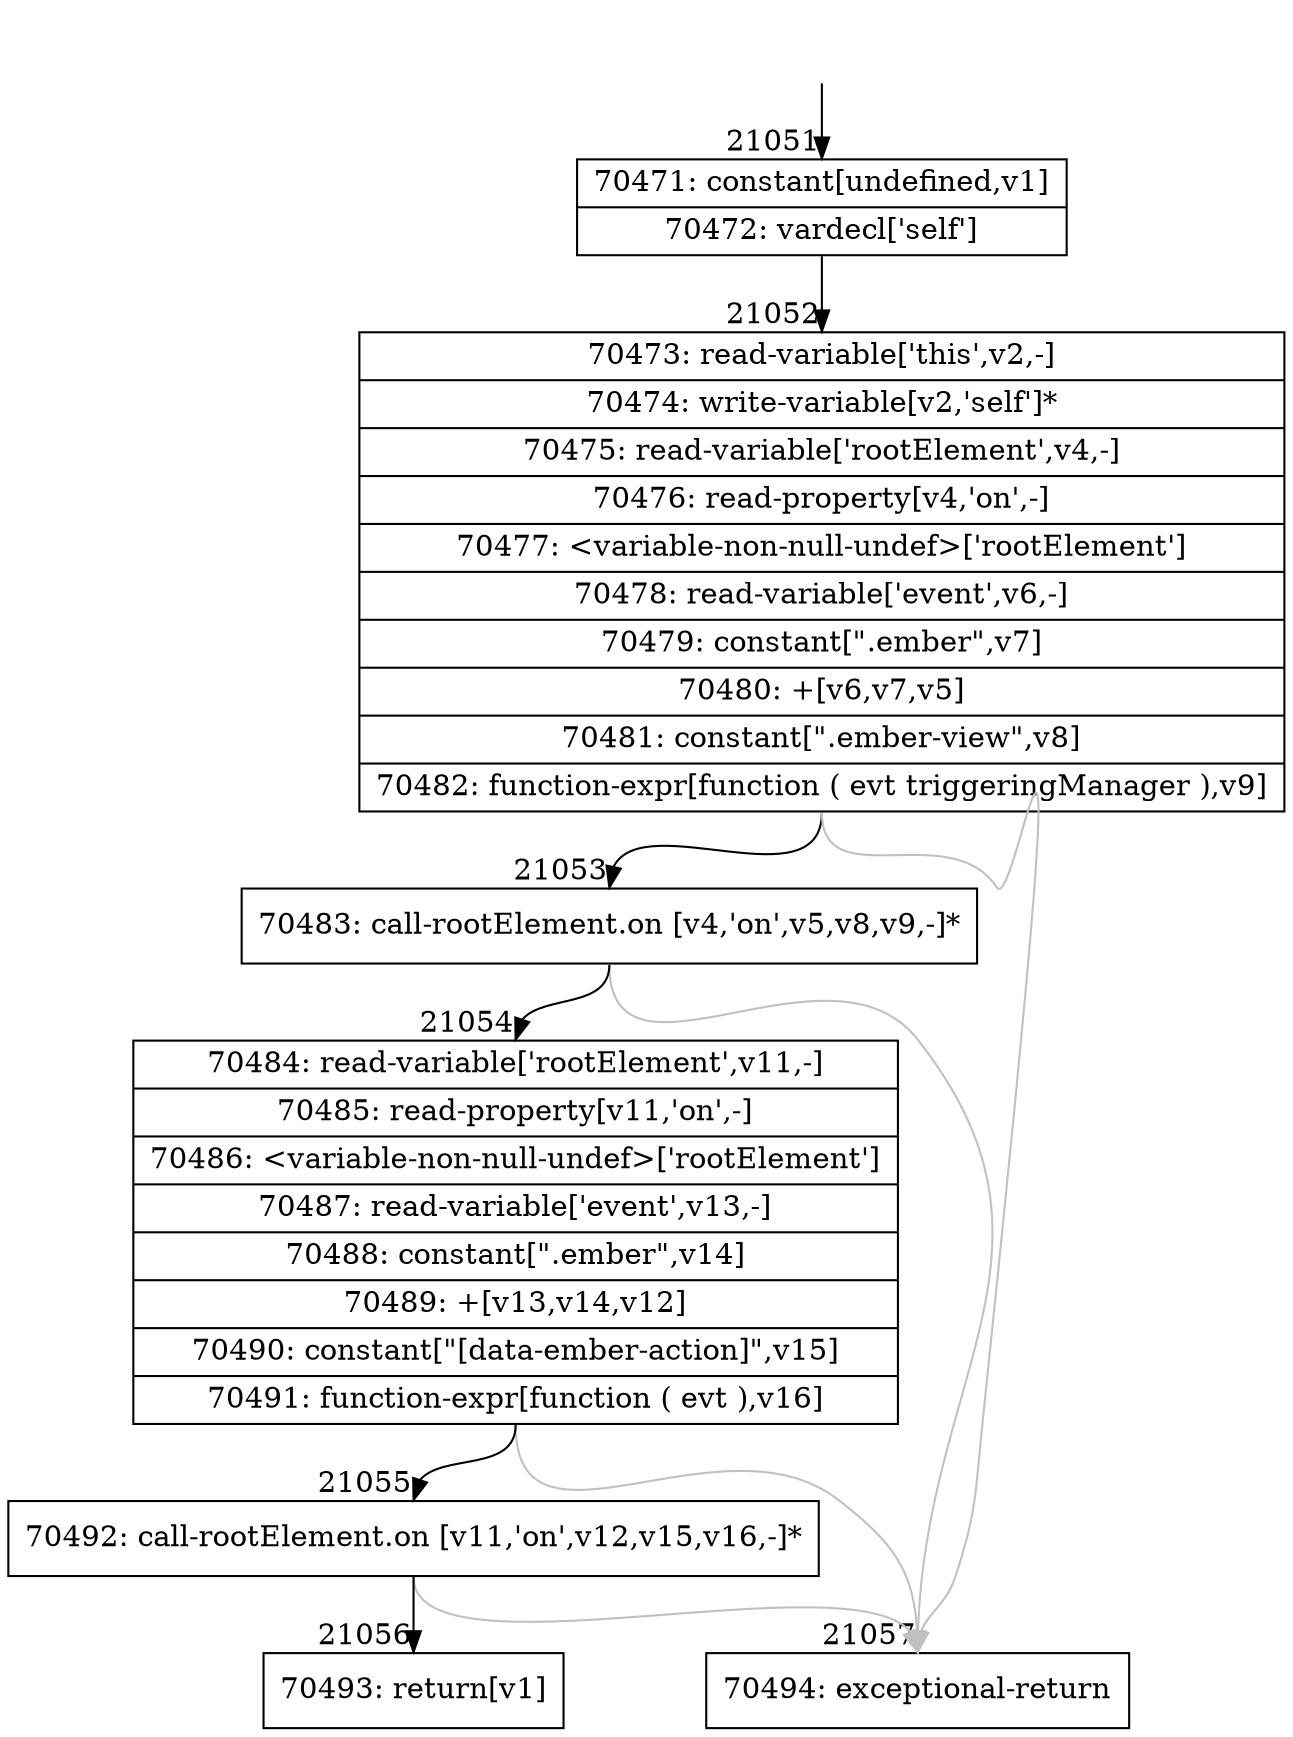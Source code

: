 digraph {
rankdir="TD"
BB_entry1836[shape=none,label=""];
BB_entry1836 -> BB21051 [tailport=s, headport=n, headlabel="    21051"]
BB21051 [shape=record label="{70471: constant[undefined,v1]|70472: vardecl['self']}" ] 
BB21051 -> BB21052 [tailport=s, headport=n, headlabel="      21052"]
BB21052 [shape=record label="{70473: read-variable['this',v2,-]|70474: write-variable[v2,'self']*|70475: read-variable['rootElement',v4,-]|70476: read-property[v4,'on',-]|70477: \<variable-non-null-undef\>['rootElement']|70478: read-variable['event',v6,-]|70479: constant[\".ember\",v7]|70480: +[v6,v7,v5]|70481: constant[\".ember-view\",v8]|70482: function-expr[function ( evt triggeringManager ),v9]}" ] 
BB21052 -> BB21053 [tailport=s, headport=n, headlabel="      21053"]
BB21052 -> BB21057 [tailport=s, headport=n, color=gray, headlabel="      21057"]
BB21053 [shape=record label="{70483: call-rootElement.on [v4,'on',v5,v8,v9,-]*}" ] 
BB21053 -> BB21054 [tailport=s, headport=n, headlabel="      21054"]
BB21053 -> BB21057 [tailport=s, headport=n, color=gray]
BB21054 [shape=record label="{70484: read-variable['rootElement',v11,-]|70485: read-property[v11,'on',-]|70486: \<variable-non-null-undef\>['rootElement']|70487: read-variable['event',v13,-]|70488: constant[\".ember\",v14]|70489: +[v13,v14,v12]|70490: constant[\"[data-ember-action]\",v15]|70491: function-expr[function ( evt ),v16]}" ] 
BB21054 -> BB21055 [tailport=s, headport=n, headlabel="      21055"]
BB21054 -> BB21057 [tailport=s, headport=n, color=gray]
BB21055 [shape=record label="{70492: call-rootElement.on [v11,'on',v12,v15,v16,-]*}" ] 
BB21055 -> BB21056 [tailport=s, headport=n, headlabel="      21056"]
BB21055 -> BB21057 [tailport=s, headport=n, color=gray]
BB21056 [shape=record label="{70493: return[v1]}" ] 
BB21057 [shape=record label="{70494: exceptional-return}" ] 
//#$~ 39580
}
